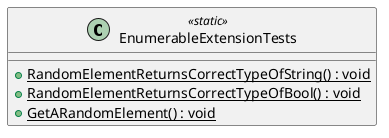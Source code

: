 @startuml
class EnumerableExtensionTests <<static>> {
    + {static} RandomElementReturnsCorrectTypeOfString() : void
    + {static} RandomElementReturnsCorrectTypeOfBool() : void
    + {static} GetARandomElement() : void
}
@enduml

